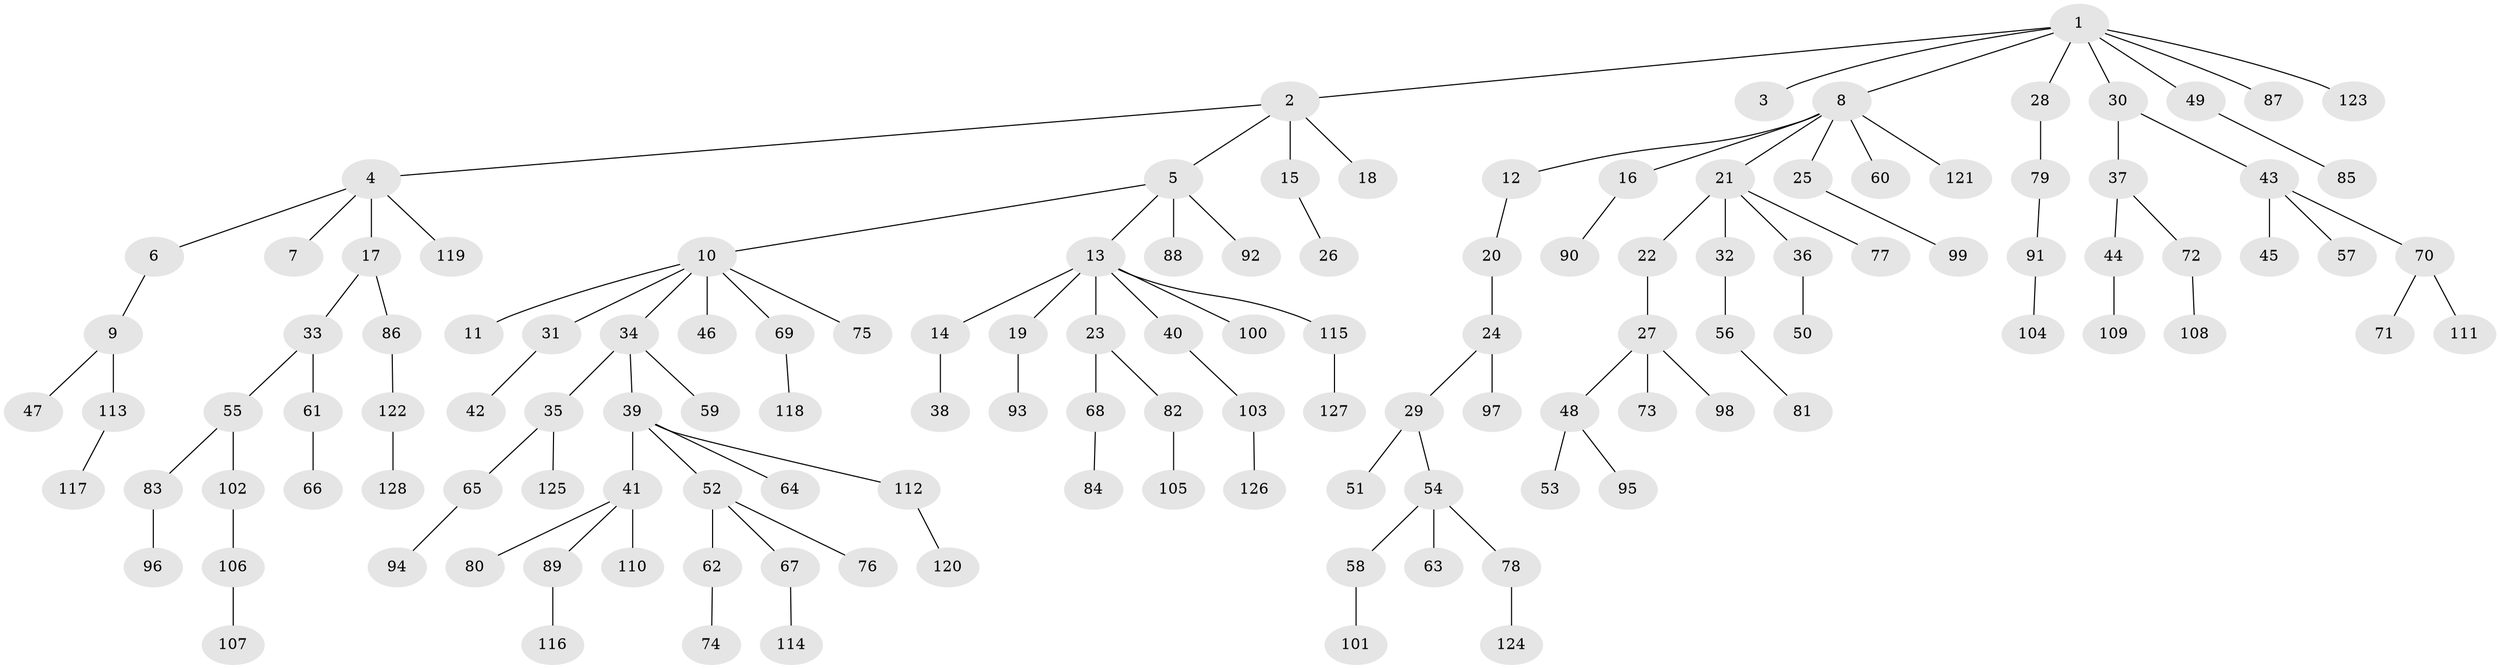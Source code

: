 // Generated by graph-tools (version 1.1) at 2025/36/03/09/25 02:36:36]
// undirected, 128 vertices, 127 edges
graph export_dot {
graph [start="1"]
  node [color=gray90,style=filled];
  1;
  2;
  3;
  4;
  5;
  6;
  7;
  8;
  9;
  10;
  11;
  12;
  13;
  14;
  15;
  16;
  17;
  18;
  19;
  20;
  21;
  22;
  23;
  24;
  25;
  26;
  27;
  28;
  29;
  30;
  31;
  32;
  33;
  34;
  35;
  36;
  37;
  38;
  39;
  40;
  41;
  42;
  43;
  44;
  45;
  46;
  47;
  48;
  49;
  50;
  51;
  52;
  53;
  54;
  55;
  56;
  57;
  58;
  59;
  60;
  61;
  62;
  63;
  64;
  65;
  66;
  67;
  68;
  69;
  70;
  71;
  72;
  73;
  74;
  75;
  76;
  77;
  78;
  79;
  80;
  81;
  82;
  83;
  84;
  85;
  86;
  87;
  88;
  89;
  90;
  91;
  92;
  93;
  94;
  95;
  96;
  97;
  98;
  99;
  100;
  101;
  102;
  103;
  104;
  105;
  106;
  107;
  108;
  109;
  110;
  111;
  112;
  113;
  114;
  115;
  116;
  117;
  118;
  119;
  120;
  121;
  122;
  123;
  124;
  125;
  126;
  127;
  128;
  1 -- 2;
  1 -- 3;
  1 -- 8;
  1 -- 28;
  1 -- 30;
  1 -- 49;
  1 -- 87;
  1 -- 123;
  2 -- 4;
  2 -- 5;
  2 -- 15;
  2 -- 18;
  4 -- 6;
  4 -- 7;
  4 -- 17;
  4 -- 119;
  5 -- 10;
  5 -- 13;
  5 -- 88;
  5 -- 92;
  6 -- 9;
  8 -- 12;
  8 -- 16;
  8 -- 21;
  8 -- 25;
  8 -- 60;
  8 -- 121;
  9 -- 47;
  9 -- 113;
  10 -- 11;
  10 -- 31;
  10 -- 34;
  10 -- 46;
  10 -- 69;
  10 -- 75;
  12 -- 20;
  13 -- 14;
  13 -- 19;
  13 -- 23;
  13 -- 40;
  13 -- 100;
  13 -- 115;
  14 -- 38;
  15 -- 26;
  16 -- 90;
  17 -- 33;
  17 -- 86;
  19 -- 93;
  20 -- 24;
  21 -- 22;
  21 -- 32;
  21 -- 36;
  21 -- 77;
  22 -- 27;
  23 -- 68;
  23 -- 82;
  24 -- 29;
  24 -- 97;
  25 -- 99;
  27 -- 48;
  27 -- 73;
  27 -- 98;
  28 -- 79;
  29 -- 51;
  29 -- 54;
  30 -- 37;
  30 -- 43;
  31 -- 42;
  32 -- 56;
  33 -- 55;
  33 -- 61;
  34 -- 35;
  34 -- 39;
  34 -- 59;
  35 -- 65;
  35 -- 125;
  36 -- 50;
  37 -- 44;
  37 -- 72;
  39 -- 41;
  39 -- 52;
  39 -- 64;
  39 -- 112;
  40 -- 103;
  41 -- 80;
  41 -- 89;
  41 -- 110;
  43 -- 45;
  43 -- 57;
  43 -- 70;
  44 -- 109;
  48 -- 53;
  48 -- 95;
  49 -- 85;
  52 -- 62;
  52 -- 67;
  52 -- 76;
  54 -- 58;
  54 -- 63;
  54 -- 78;
  55 -- 83;
  55 -- 102;
  56 -- 81;
  58 -- 101;
  61 -- 66;
  62 -- 74;
  65 -- 94;
  67 -- 114;
  68 -- 84;
  69 -- 118;
  70 -- 71;
  70 -- 111;
  72 -- 108;
  78 -- 124;
  79 -- 91;
  82 -- 105;
  83 -- 96;
  86 -- 122;
  89 -- 116;
  91 -- 104;
  102 -- 106;
  103 -- 126;
  106 -- 107;
  112 -- 120;
  113 -- 117;
  115 -- 127;
  122 -- 128;
}
